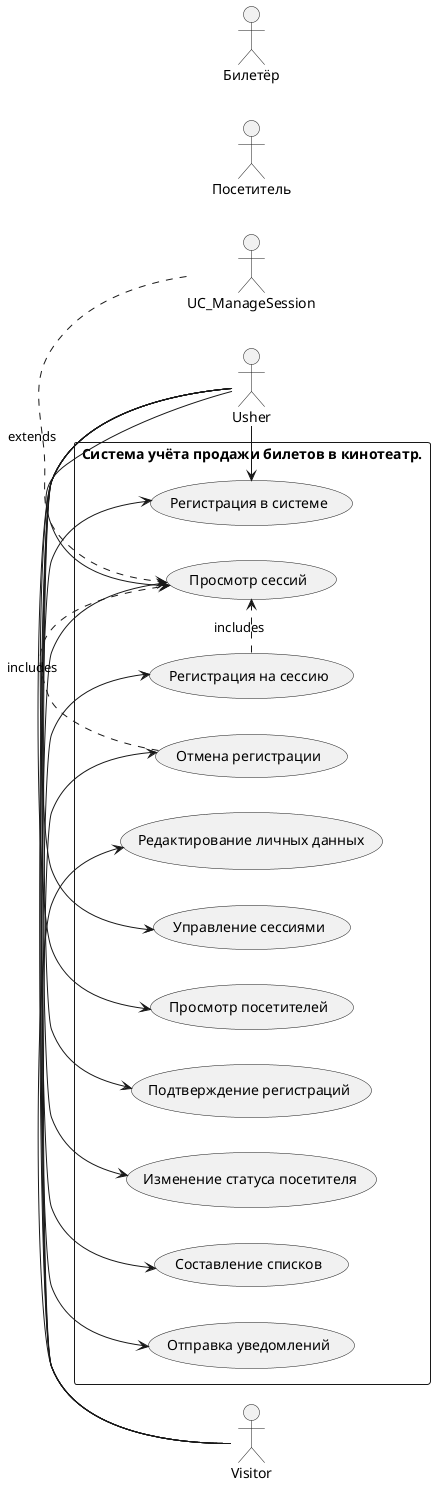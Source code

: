 @startuml
left to right direction
skinparam packageStyle rectangle

actor "Посетитель" as Participant
actor "Билетёр" as Organizer

package "Система учёта продажи билетов в кинотеатр." {
  usecase "Регистрация в системе" as UC_Register
  usecase "Просмотр сессий" as UC_ViewSessions
  usecase "Регистрация на сессию" as UC_RegisterSession
  usecase "Отмена регистрации" as UC_CancelRegistration
  usecase "Редактирование личных данных" as UC_EditProfile
  
  usecase "Управление сессиями" as UC_ManageSessions
  usecase "Просмотр посетителей" as UC_ViewVisitors
  usecase "Подтверждение регистраций" as UC_ConfirmRegistration
  usecase "Изменение статуса посетителя" as UC_ChangeStatus
  usecase "Составление списков" as UC_GenerateLists
  usecase "Отправка уведомлений" as UC_SendNotifications
}

' Связи посетителя
Visitor -> UC_Register
Visitor -> UC_ViewSessions
Visitor -> UC_RegisterSession
Visitor -> UC_CancelRegistration
Visitor -> UC_EditProfile

' Связи билетёра
Usher -> UC_ManageSessions
Usher -> UC_ViewVisitors
Usher -> UC_ConfirmRegistration
Usher -> UC_ChangeStatus
Usher -> UC_GenerateLists
Usher -> UC_SendNotifications
Usher -> UC_ViewSessions
Usher -> UC_Register

' Расширения и включения
UC_ManageSession .> UC_ViewSessions : extends
UC_RegisterSession .> UC_ViewSessions : includes
UC_CancelRegistration .> UC_ViewSessions : includes

@enduml
